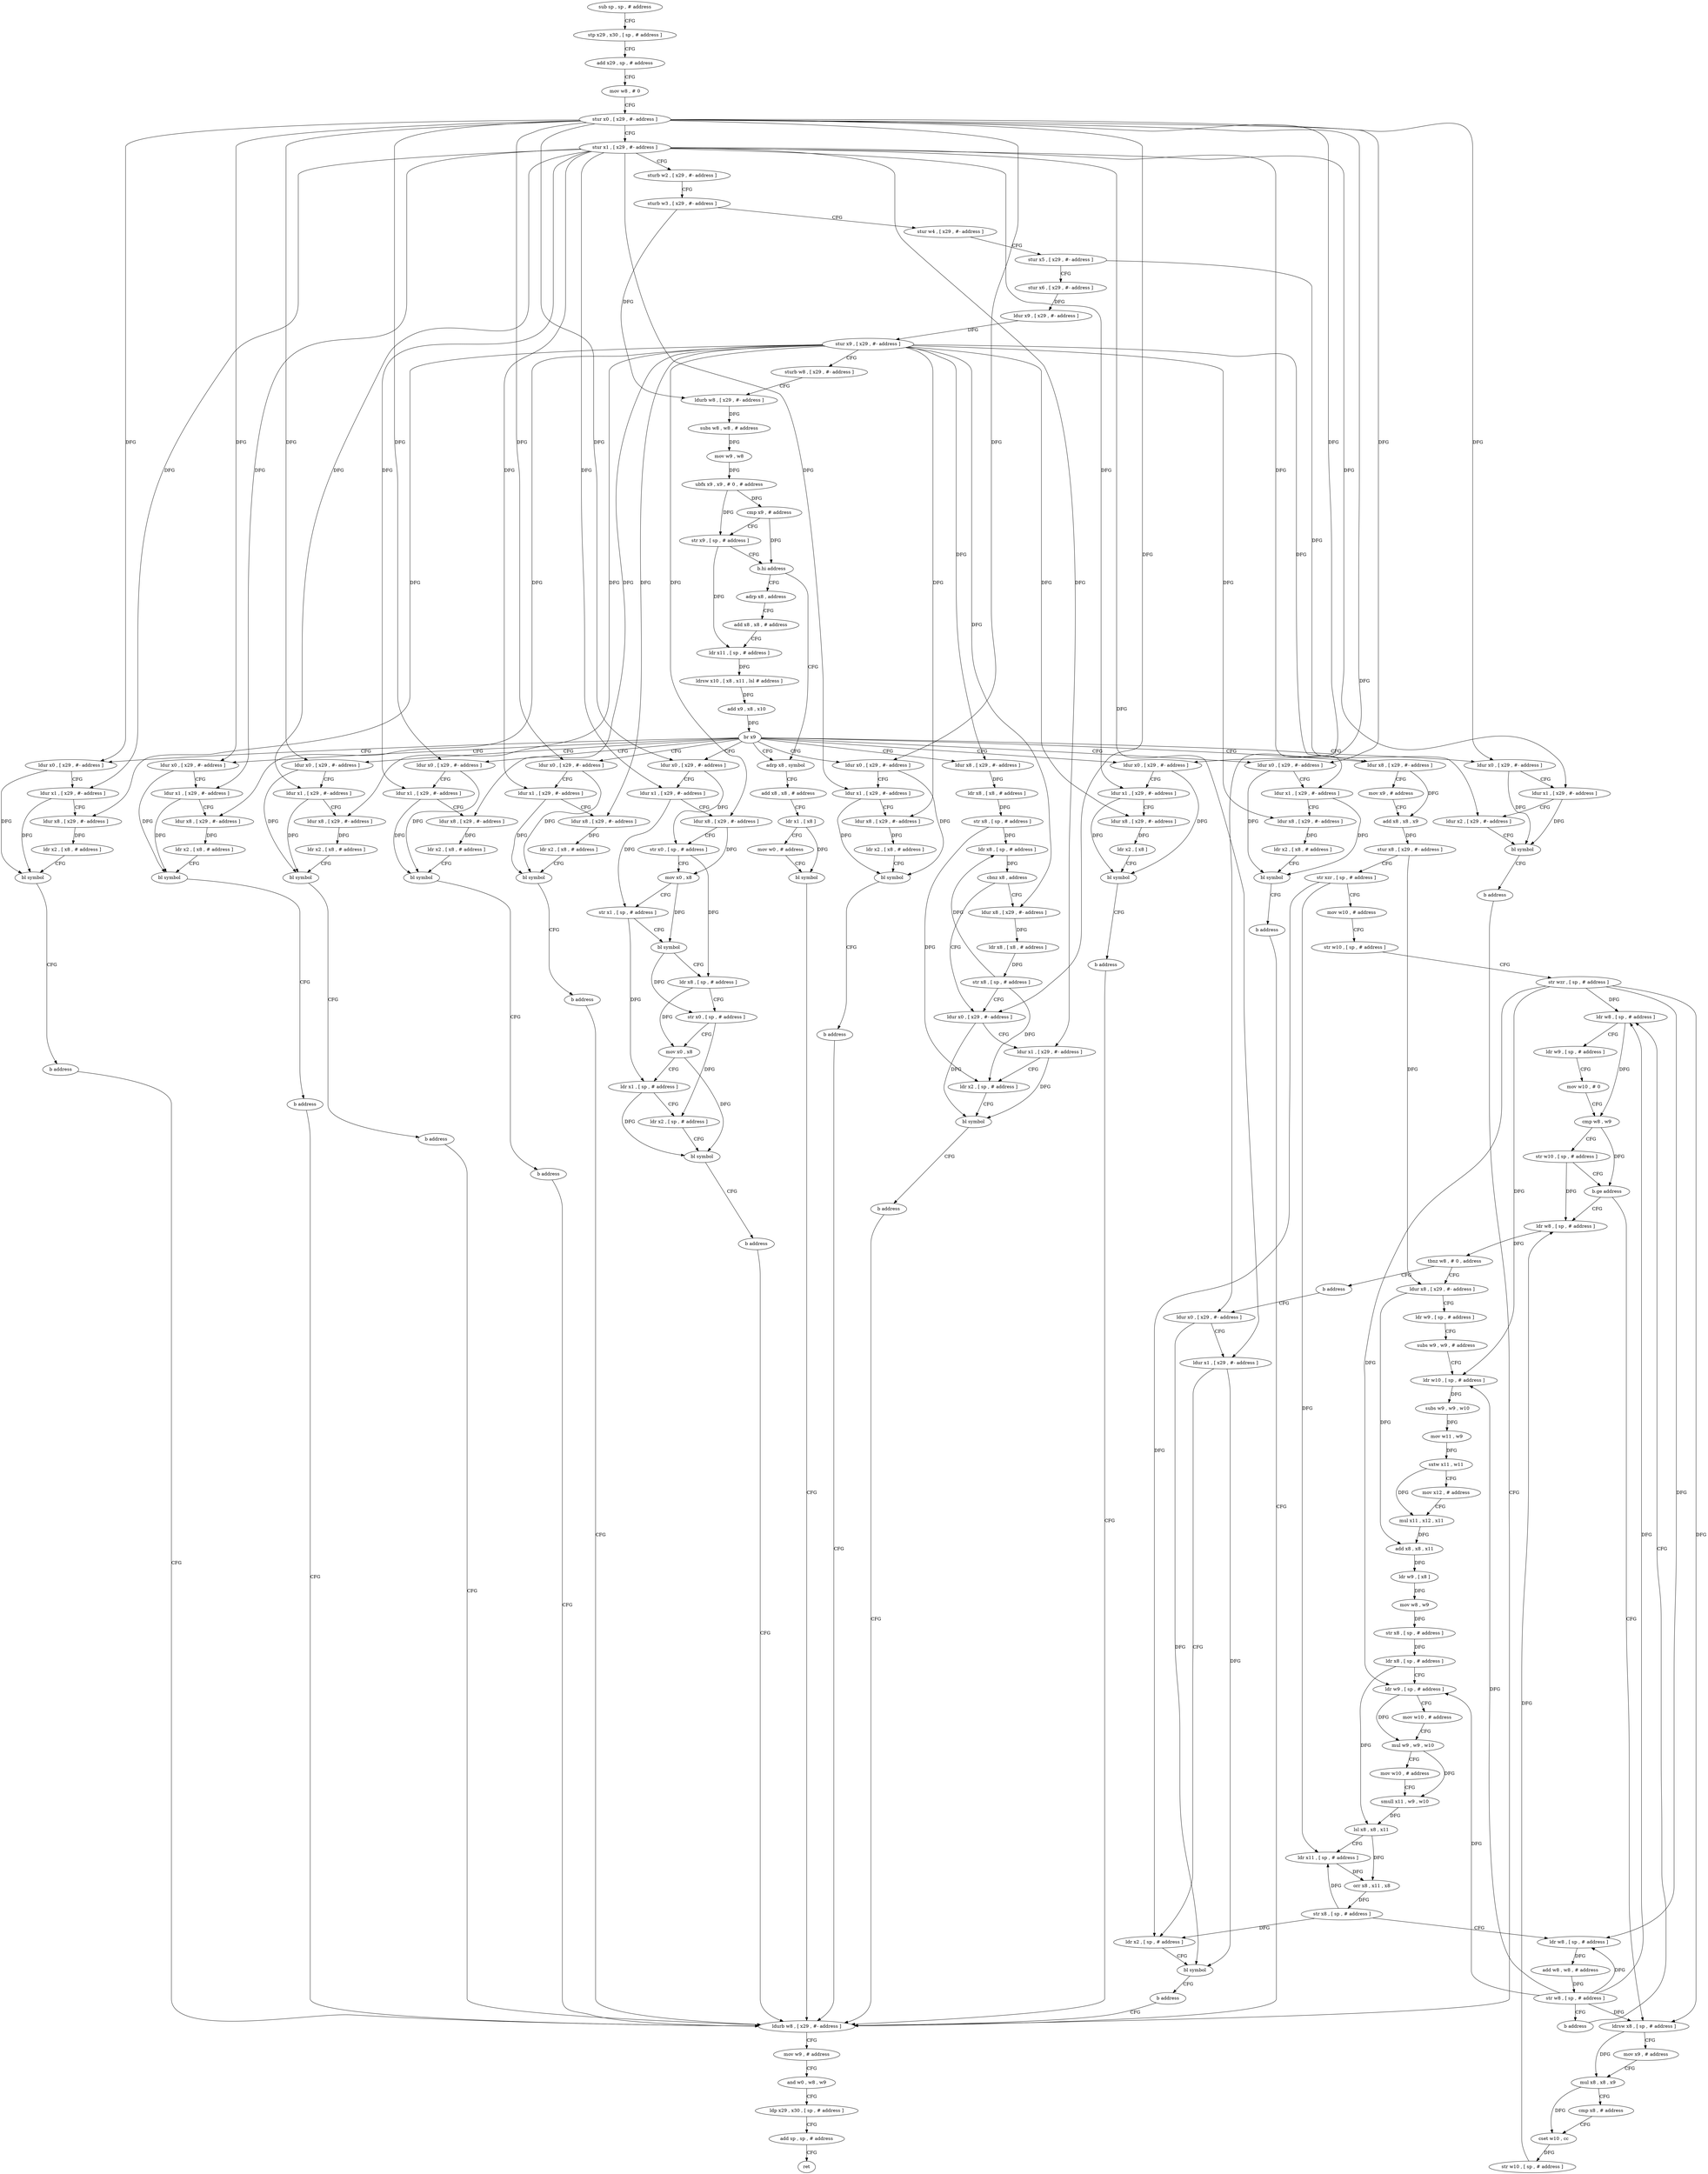 digraph "func" {
"4208752" [label = "sub sp , sp , # address" ]
"4208756" [label = "stp x29 , x30 , [ sp , # address ]" ]
"4208760" [label = "add x29 , sp , # address" ]
"4208764" [label = "mov w8 , # 0" ]
"4208768" [label = "stur x0 , [ x29 , #- address ]" ]
"4208772" [label = "stur x1 , [ x29 , #- address ]" ]
"4208776" [label = "sturb w2 , [ x29 , #- address ]" ]
"4208780" [label = "sturb w3 , [ x29 , #- address ]" ]
"4208784" [label = "stur w4 , [ x29 , #- address ]" ]
"4208788" [label = "stur x5 , [ x29 , #- address ]" ]
"4208792" [label = "stur x6 , [ x29 , #- address ]" ]
"4208796" [label = "ldur x9 , [ x29 , #- address ]" ]
"4208800" [label = "stur x9 , [ x29 , #- address ]" ]
"4208804" [label = "sturb w8 , [ x29 , #- address ]" ]
"4208808" [label = "ldurb w8 , [ x29 , #- address ]" ]
"4208812" [label = "subs w8 , w8 , # address" ]
"4208816" [label = "mov w9 , w8" ]
"4208820" [label = "ubfx x9 , x9 , # 0 , # address" ]
"4208824" [label = "cmp x9 , # address" ]
"4208828" [label = "str x9 , [ sp , # address ]" ]
"4208832" [label = "b.hi address" ]
"4209400" [label = "adrp x8 , symbol" ]
"4208836" [label = "adrp x8 , address" ]
"4209404" [label = "add x8 , x8 , # address" ]
"4209408" [label = "ldr x1 , [ x8 ]" ]
"4209412" [label = "mov w0 , # address" ]
"4209416" [label = "bl symbol" ]
"4209420" [label = "ldurb w8 , [ x29 , #- address ]" ]
"4208840" [label = "add x8 , x8 , # address" ]
"4208844" [label = "ldr x11 , [ sp , # address ]" ]
"4208848" [label = "ldrsw x10 , [ x8 , x11 , lsl # address ]" ]
"4208852" [label = "add x9 , x8 , x10" ]
"4208856" [label = "br x9" ]
"4208860" [label = "ldur x0 , [ x29 , #- address ]" ]
"4208880" [label = "ldur x8 , [ x29 , #- address ]" ]
"4209100" [label = "ldur x0 , [ x29 , #- address ]" ]
"4209124" [label = "ldur x0 , [ x29 , #- address ]" ]
"4209148" [label = "ldur x0 , [ x29 , #- address ]" ]
"4209204" [label = "ldur x0 , [ x29 , #- address ]" ]
"4209228" [label = "ldur x0 , [ x29 , #- address ]" ]
"4209252" [label = "ldur x0 , [ x29 , #- address ]" ]
"4209276" [label = "ldur x0 , [ x29 , #- address ]" ]
"4209300" [label = "ldur x8 , [ x29 , #- address ]" ]
"4209352" [label = "ldur x0 , [ x29 , #- address ]" ]
"4209376" [label = "ldur x0 , [ x29 , #- address ]" ]
"4208864" [label = "ldur x1 , [ x29 , #- address ]" ]
"4208868" [label = "ldur x2 , [ x29 , #- address ]" ]
"4208872" [label = "bl symbol" ]
"4208876" [label = "b address" ]
"4208884" [label = "mov x9 , # address" ]
"4208888" [label = "add x8 , x8 , x9" ]
"4208892" [label = "stur x8 , [ x29 , #- address ]" ]
"4208896" [label = "str xzr , [ sp , # address ]" ]
"4208900" [label = "mov w10 , # address" ]
"4208904" [label = "str w10 , [ sp , # address ]" ]
"4208908" [label = "str wzr , [ sp , # address ]" ]
"4208912" [label = "ldr w8 , [ sp , # address ]" ]
"4209104" [label = "ldur x1 , [ x29 , #- address ]" ]
"4209108" [label = "ldur x8 , [ x29 , #- address ]" ]
"4209112" [label = "ldr x2 , [ x8 , # address ]" ]
"4209116" [label = "bl symbol" ]
"4209120" [label = "b address" ]
"4209128" [label = "ldur x1 , [ x29 , #- address ]" ]
"4209132" [label = "ldur x8 , [ x29 , #- address ]" ]
"4209136" [label = "ldr x2 , [ x8 ]" ]
"4209140" [label = "bl symbol" ]
"4209144" [label = "b address" ]
"4209152" [label = "ldur x1 , [ x29 , #- address ]" ]
"4209156" [label = "ldur x8 , [ x29 , #- address ]" ]
"4209160" [label = "str x0 , [ sp , # address ]" ]
"4209164" [label = "mov x0 , x8" ]
"4209168" [label = "str x1 , [ sp , # address ]" ]
"4209172" [label = "bl symbol" ]
"4209176" [label = "ldr x8 , [ sp , # address ]" ]
"4209180" [label = "str x0 , [ sp , # address ]" ]
"4209184" [label = "mov x0 , x8" ]
"4209188" [label = "ldr x1 , [ sp , # address ]" ]
"4209192" [label = "ldr x2 , [ sp , # address ]" ]
"4209196" [label = "bl symbol" ]
"4209200" [label = "b address" ]
"4209208" [label = "ldur x1 , [ x29 , #- address ]" ]
"4209212" [label = "ldur x8 , [ x29 , #- address ]" ]
"4209216" [label = "ldr x2 , [ x8 , # address ]" ]
"4209220" [label = "bl symbol" ]
"4209224" [label = "b address" ]
"4209232" [label = "ldur x1 , [ x29 , #- address ]" ]
"4209236" [label = "ldur x8 , [ x29 , #- address ]" ]
"4209240" [label = "ldr x2 , [ x8 , # address ]" ]
"4209244" [label = "bl symbol" ]
"4209248" [label = "b address" ]
"4209256" [label = "ldur x1 , [ x29 , #- address ]" ]
"4209260" [label = "ldur x8 , [ x29 , #- address ]" ]
"4209264" [label = "ldr x2 , [ x8 , # address ]" ]
"4209268" [label = "bl symbol" ]
"4209272" [label = "b address" ]
"4209280" [label = "ldur x1 , [ x29 , #- address ]" ]
"4209284" [label = "ldur x8 , [ x29 , #- address ]" ]
"4209288" [label = "ldr x2 , [ x8 , # address ]" ]
"4209292" [label = "bl symbol" ]
"4209296" [label = "b address" ]
"4209304" [label = "ldr x8 , [ x8 , # address ]" ]
"4209308" [label = "str x8 , [ sp , # address ]" ]
"4209312" [label = "ldr x8 , [ sp , # address ]" ]
"4209316" [label = "cbnz x8 , address" ]
"4209332" [label = "ldur x0 , [ x29 , #- address ]" ]
"4209320" [label = "ldur x8 , [ x29 , #- address ]" ]
"4209356" [label = "ldur x1 , [ x29 , #- address ]" ]
"4209360" [label = "ldur x8 , [ x29 , #- address ]" ]
"4209364" [label = "ldr x2 , [ x8 , # address ]" ]
"4209368" [label = "bl symbol" ]
"4209372" [label = "b address" ]
"4209380" [label = "ldur x1 , [ x29 , #- address ]" ]
"4209384" [label = "ldur x8 , [ x29 , #- address ]" ]
"4209388" [label = "ldr x2 , [ x8 , # address ]" ]
"4209392" [label = "bl symbol" ]
"4209396" [label = "b address" ]
"4209424" [label = "mov w9 , # address" ]
"4209428" [label = "and w0 , w8 , w9" ]
"4209432" [label = "ldp x29 , x30 , [ sp , # address ]" ]
"4209436" [label = "add sp , sp , # address" ]
"4209440" [label = "ret" ]
"4208960" [label = "ldr w8 , [ sp , # address ]" ]
"4208964" [label = "tbnz w8 , # 0 , address" ]
"4208972" [label = "ldur x8 , [ x29 , #- address ]" ]
"4208968" [label = "b address" ]
"4208936" [label = "ldrsw x8 , [ sp , # address ]" ]
"4208940" [label = "mov x9 , # address" ]
"4208944" [label = "mul x8 , x8 , x9" ]
"4208948" [label = "cmp x8 , # address" ]
"4208952" [label = "cset w10 , cc" ]
"4208956" [label = "str w10 , [ sp , # address ]" ]
"4209336" [label = "ldur x1 , [ x29 , #- address ]" ]
"4209340" [label = "ldr x2 , [ sp , # address ]" ]
"4209344" [label = "bl symbol" ]
"4209348" [label = "b address" ]
"4209324" [label = "ldr x8 , [ x8 , # address ]" ]
"4209328" [label = "str x8 , [ sp , # address ]" ]
"4208976" [label = "ldr w9 , [ sp , # address ]" ]
"4208980" [label = "subs w9 , w9 , # address" ]
"4208984" [label = "ldr w10 , [ sp , # address ]" ]
"4208988" [label = "subs w9 , w9 , w10" ]
"4208992" [label = "mov w11 , w9" ]
"4208996" [label = "sxtw x11 , w11" ]
"4209000" [label = "mov x12 , # address" ]
"4209004" [label = "mul x11 , x12 , x11" ]
"4209008" [label = "add x8 , x8 , x11" ]
"4209012" [label = "ldr w9 , [ x8 ]" ]
"4209016" [label = "mov w8 , w9" ]
"4209020" [label = "str x8 , [ sp , # address ]" ]
"4209024" [label = "ldr x8 , [ sp , # address ]" ]
"4209028" [label = "ldr w9 , [ sp , # address ]" ]
"4209032" [label = "mov w10 , # address" ]
"4209036" [label = "mul w9 , w9 , w10" ]
"4209040" [label = "mov w10 , # address" ]
"4209044" [label = "smull x11 , w9 , w10" ]
"4209048" [label = "lsl x8 , x8 , x11" ]
"4209052" [label = "ldr x11 , [ sp , # address ]" ]
"4209056" [label = "orr x8 , x11 , x8" ]
"4209060" [label = "str x8 , [ sp , # address ]" ]
"4209064" [label = "ldr w8 , [ sp , # address ]" ]
"4209068" [label = "add w8 , w8 , # address" ]
"4209072" [label = "str w8 , [ sp , # address ]" ]
"4209076" [label = "b address" ]
"4209080" [label = "ldur x0 , [ x29 , #- address ]" ]
"4208916" [label = "ldr w9 , [ sp , # address ]" ]
"4208920" [label = "mov w10 , # 0" ]
"4208924" [label = "cmp w8 , w9" ]
"4208928" [label = "str w10 , [ sp , # address ]" ]
"4208932" [label = "b.ge address" ]
"4209084" [label = "ldur x1 , [ x29 , #- address ]" ]
"4209088" [label = "ldr x2 , [ sp , # address ]" ]
"4209092" [label = "bl symbol" ]
"4209096" [label = "b address" ]
"4208752" -> "4208756" [ label = "CFG" ]
"4208756" -> "4208760" [ label = "CFG" ]
"4208760" -> "4208764" [ label = "CFG" ]
"4208764" -> "4208768" [ label = "CFG" ]
"4208768" -> "4208772" [ label = "CFG" ]
"4208768" -> "4208860" [ label = "DFG" ]
"4208768" -> "4209100" [ label = "DFG" ]
"4208768" -> "4209124" [ label = "DFG" ]
"4208768" -> "4209148" [ label = "DFG" ]
"4208768" -> "4209204" [ label = "DFG" ]
"4208768" -> "4209228" [ label = "DFG" ]
"4208768" -> "4209252" [ label = "DFG" ]
"4208768" -> "4209276" [ label = "DFG" ]
"4208768" -> "4209352" [ label = "DFG" ]
"4208768" -> "4209376" [ label = "DFG" ]
"4208768" -> "4209332" [ label = "DFG" ]
"4208768" -> "4209080" [ label = "DFG" ]
"4208772" -> "4208776" [ label = "CFG" ]
"4208772" -> "4208864" [ label = "DFG" ]
"4208772" -> "4209104" [ label = "DFG" ]
"4208772" -> "4209128" [ label = "DFG" ]
"4208772" -> "4209152" [ label = "DFG" ]
"4208772" -> "4209208" [ label = "DFG" ]
"4208772" -> "4209232" [ label = "DFG" ]
"4208772" -> "4209256" [ label = "DFG" ]
"4208772" -> "4209280" [ label = "DFG" ]
"4208772" -> "4209356" [ label = "DFG" ]
"4208772" -> "4209380" [ label = "DFG" ]
"4208772" -> "4209336" [ label = "DFG" ]
"4208772" -> "4209084" [ label = "DFG" ]
"4208776" -> "4208780" [ label = "CFG" ]
"4208780" -> "4208784" [ label = "CFG" ]
"4208780" -> "4208808" [ label = "DFG" ]
"4208784" -> "4208788" [ label = "CFG" ]
"4208788" -> "4208792" [ label = "CFG" ]
"4208788" -> "4208868" [ label = "DFG" ]
"4208792" -> "4208796" [ label = "DFG" ]
"4208796" -> "4208800" [ label = "DFG" ]
"4208800" -> "4208804" [ label = "CFG" ]
"4208800" -> "4208880" [ label = "DFG" ]
"4208800" -> "4209108" [ label = "DFG" ]
"4208800" -> "4209132" [ label = "DFG" ]
"4208800" -> "4209156" [ label = "DFG" ]
"4208800" -> "4209212" [ label = "DFG" ]
"4208800" -> "4209236" [ label = "DFG" ]
"4208800" -> "4209260" [ label = "DFG" ]
"4208800" -> "4209284" [ label = "DFG" ]
"4208800" -> "4209300" [ label = "DFG" ]
"4208800" -> "4209360" [ label = "DFG" ]
"4208800" -> "4209384" [ label = "DFG" ]
"4208800" -> "4209320" [ label = "DFG" ]
"4208804" -> "4208808" [ label = "CFG" ]
"4208808" -> "4208812" [ label = "DFG" ]
"4208812" -> "4208816" [ label = "DFG" ]
"4208816" -> "4208820" [ label = "DFG" ]
"4208820" -> "4208824" [ label = "DFG" ]
"4208820" -> "4208828" [ label = "DFG" ]
"4208824" -> "4208828" [ label = "CFG" ]
"4208824" -> "4208832" [ label = "DFG" ]
"4208828" -> "4208832" [ label = "CFG" ]
"4208828" -> "4208844" [ label = "DFG" ]
"4208832" -> "4209400" [ label = "CFG" ]
"4208832" -> "4208836" [ label = "CFG" ]
"4209400" -> "4209404" [ label = "CFG" ]
"4208836" -> "4208840" [ label = "CFG" ]
"4209404" -> "4209408" [ label = "CFG" ]
"4209408" -> "4209412" [ label = "CFG" ]
"4209408" -> "4209416" [ label = "DFG" ]
"4209412" -> "4209416" [ label = "CFG" ]
"4209416" -> "4209420" [ label = "CFG" ]
"4209420" -> "4209424" [ label = "CFG" ]
"4208840" -> "4208844" [ label = "CFG" ]
"4208844" -> "4208848" [ label = "DFG" ]
"4208848" -> "4208852" [ label = "DFG" ]
"4208852" -> "4208856" [ label = "DFG" ]
"4208856" -> "4208860" [ label = "CFG" ]
"4208856" -> "4208880" [ label = "CFG" ]
"4208856" -> "4209100" [ label = "CFG" ]
"4208856" -> "4209124" [ label = "CFG" ]
"4208856" -> "4209148" [ label = "CFG" ]
"4208856" -> "4209204" [ label = "CFG" ]
"4208856" -> "4209228" [ label = "CFG" ]
"4208856" -> "4209252" [ label = "CFG" ]
"4208856" -> "4209276" [ label = "CFG" ]
"4208856" -> "4209300" [ label = "CFG" ]
"4208856" -> "4209352" [ label = "CFG" ]
"4208856" -> "4209376" [ label = "CFG" ]
"4208856" -> "4209400" [ label = "CFG" ]
"4208860" -> "4208864" [ label = "CFG" ]
"4208860" -> "4208872" [ label = "DFG" ]
"4208880" -> "4208884" [ label = "CFG" ]
"4208880" -> "4208888" [ label = "DFG" ]
"4209100" -> "4209104" [ label = "CFG" ]
"4209100" -> "4209116" [ label = "DFG" ]
"4209124" -> "4209128" [ label = "CFG" ]
"4209124" -> "4209140" [ label = "DFG" ]
"4209148" -> "4209152" [ label = "CFG" ]
"4209148" -> "4209160" [ label = "DFG" ]
"4209204" -> "4209208" [ label = "CFG" ]
"4209204" -> "4209220" [ label = "DFG" ]
"4209228" -> "4209232" [ label = "CFG" ]
"4209228" -> "4209244" [ label = "DFG" ]
"4209252" -> "4209256" [ label = "CFG" ]
"4209252" -> "4209268" [ label = "DFG" ]
"4209276" -> "4209280" [ label = "CFG" ]
"4209276" -> "4209292" [ label = "DFG" ]
"4209300" -> "4209304" [ label = "DFG" ]
"4209352" -> "4209356" [ label = "CFG" ]
"4209352" -> "4209368" [ label = "DFG" ]
"4209376" -> "4209380" [ label = "CFG" ]
"4209376" -> "4209392" [ label = "DFG" ]
"4208864" -> "4208868" [ label = "CFG" ]
"4208864" -> "4208872" [ label = "DFG" ]
"4208868" -> "4208872" [ label = "CFG" ]
"4208872" -> "4208876" [ label = "CFG" ]
"4208876" -> "4209420" [ label = "CFG" ]
"4208884" -> "4208888" [ label = "CFG" ]
"4208888" -> "4208892" [ label = "DFG" ]
"4208892" -> "4208896" [ label = "CFG" ]
"4208892" -> "4208972" [ label = "DFG" ]
"4208896" -> "4208900" [ label = "CFG" ]
"4208896" -> "4209052" [ label = "DFG" ]
"4208896" -> "4209088" [ label = "DFG" ]
"4208900" -> "4208904" [ label = "CFG" ]
"4208904" -> "4208908" [ label = "CFG" ]
"4208908" -> "4208912" [ label = "DFG" ]
"4208908" -> "4208936" [ label = "DFG" ]
"4208908" -> "4208984" [ label = "DFG" ]
"4208908" -> "4209028" [ label = "DFG" ]
"4208908" -> "4209064" [ label = "DFG" ]
"4208912" -> "4208916" [ label = "CFG" ]
"4208912" -> "4208924" [ label = "DFG" ]
"4209104" -> "4209108" [ label = "CFG" ]
"4209104" -> "4209116" [ label = "DFG" ]
"4209108" -> "4209112" [ label = "DFG" ]
"4209112" -> "4209116" [ label = "CFG" ]
"4209116" -> "4209120" [ label = "CFG" ]
"4209120" -> "4209420" [ label = "CFG" ]
"4209128" -> "4209132" [ label = "CFG" ]
"4209128" -> "4209140" [ label = "DFG" ]
"4209132" -> "4209136" [ label = "DFG" ]
"4209136" -> "4209140" [ label = "CFG" ]
"4209140" -> "4209144" [ label = "CFG" ]
"4209144" -> "4209420" [ label = "CFG" ]
"4209152" -> "4209156" [ label = "CFG" ]
"4209152" -> "4209168" [ label = "DFG" ]
"4209156" -> "4209160" [ label = "CFG" ]
"4209156" -> "4209164" [ label = "DFG" ]
"4209160" -> "4209164" [ label = "CFG" ]
"4209160" -> "4209176" [ label = "DFG" ]
"4209164" -> "4209168" [ label = "CFG" ]
"4209164" -> "4209172" [ label = "DFG" ]
"4209168" -> "4209172" [ label = "CFG" ]
"4209168" -> "4209188" [ label = "DFG" ]
"4209172" -> "4209176" [ label = "CFG" ]
"4209172" -> "4209180" [ label = "DFG" ]
"4209176" -> "4209180" [ label = "CFG" ]
"4209176" -> "4209184" [ label = "DFG" ]
"4209180" -> "4209184" [ label = "CFG" ]
"4209180" -> "4209192" [ label = "DFG" ]
"4209184" -> "4209188" [ label = "CFG" ]
"4209184" -> "4209196" [ label = "DFG" ]
"4209188" -> "4209192" [ label = "CFG" ]
"4209188" -> "4209196" [ label = "DFG" ]
"4209192" -> "4209196" [ label = "CFG" ]
"4209196" -> "4209200" [ label = "CFG" ]
"4209200" -> "4209420" [ label = "CFG" ]
"4209208" -> "4209212" [ label = "CFG" ]
"4209208" -> "4209220" [ label = "DFG" ]
"4209212" -> "4209216" [ label = "DFG" ]
"4209216" -> "4209220" [ label = "CFG" ]
"4209220" -> "4209224" [ label = "CFG" ]
"4209224" -> "4209420" [ label = "CFG" ]
"4209232" -> "4209236" [ label = "CFG" ]
"4209232" -> "4209244" [ label = "DFG" ]
"4209236" -> "4209240" [ label = "DFG" ]
"4209240" -> "4209244" [ label = "CFG" ]
"4209244" -> "4209248" [ label = "CFG" ]
"4209248" -> "4209420" [ label = "CFG" ]
"4209256" -> "4209260" [ label = "CFG" ]
"4209256" -> "4209268" [ label = "DFG" ]
"4209260" -> "4209264" [ label = "DFG" ]
"4209264" -> "4209268" [ label = "CFG" ]
"4209268" -> "4209272" [ label = "CFG" ]
"4209272" -> "4209420" [ label = "CFG" ]
"4209280" -> "4209284" [ label = "CFG" ]
"4209280" -> "4209292" [ label = "DFG" ]
"4209284" -> "4209288" [ label = "DFG" ]
"4209288" -> "4209292" [ label = "CFG" ]
"4209292" -> "4209296" [ label = "CFG" ]
"4209296" -> "4209420" [ label = "CFG" ]
"4209304" -> "4209308" [ label = "DFG" ]
"4209308" -> "4209312" [ label = "DFG" ]
"4209308" -> "4209340" [ label = "DFG" ]
"4209312" -> "4209316" [ label = "DFG" ]
"4209316" -> "4209332" [ label = "CFG" ]
"4209316" -> "4209320" [ label = "CFG" ]
"4209332" -> "4209336" [ label = "CFG" ]
"4209332" -> "4209344" [ label = "DFG" ]
"4209320" -> "4209324" [ label = "DFG" ]
"4209356" -> "4209360" [ label = "CFG" ]
"4209356" -> "4209368" [ label = "DFG" ]
"4209360" -> "4209364" [ label = "DFG" ]
"4209364" -> "4209368" [ label = "CFG" ]
"4209368" -> "4209372" [ label = "CFG" ]
"4209372" -> "4209420" [ label = "CFG" ]
"4209380" -> "4209384" [ label = "CFG" ]
"4209380" -> "4209392" [ label = "DFG" ]
"4209384" -> "4209388" [ label = "DFG" ]
"4209388" -> "4209392" [ label = "CFG" ]
"4209392" -> "4209396" [ label = "CFG" ]
"4209396" -> "4209420" [ label = "CFG" ]
"4209424" -> "4209428" [ label = "CFG" ]
"4209428" -> "4209432" [ label = "CFG" ]
"4209432" -> "4209436" [ label = "CFG" ]
"4209436" -> "4209440" [ label = "CFG" ]
"4208960" -> "4208964" [ label = "DFG" ]
"4208964" -> "4208972" [ label = "CFG" ]
"4208964" -> "4208968" [ label = "CFG" ]
"4208972" -> "4208976" [ label = "CFG" ]
"4208972" -> "4209008" [ label = "DFG" ]
"4208968" -> "4209080" [ label = "CFG" ]
"4208936" -> "4208940" [ label = "CFG" ]
"4208936" -> "4208944" [ label = "DFG" ]
"4208940" -> "4208944" [ label = "CFG" ]
"4208944" -> "4208948" [ label = "CFG" ]
"4208944" -> "4208952" [ label = "DFG" ]
"4208948" -> "4208952" [ label = "CFG" ]
"4208952" -> "4208956" [ label = "DFG" ]
"4208956" -> "4208960" [ label = "DFG" ]
"4209336" -> "4209340" [ label = "CFG" ]
"4209336" -> "4209344" [ label = "DFG" ]
"4209340" -> "4209344" [ label = "CFG" ]
"4209344" -> "4209348" [ label = "CFG" ]
"4209348" -> "4209420" [ label = "CFG" ]
"4209324" -> "4209328" [ label = "DFG" ]
"4209328" -> "4209332" [ label = "CFG" ]
"4209328" -> "4209312" [ label = "DFG" ]
"4209328" -> "4209340" [ label = "DFG" ]
"4208976" -> "4208980" [ label = "CFG" ]
"4208980" -> "4208984" [ label = "CFG" ]
"4208984" -> "4208988" [ label = "DFG" ]
"4208988" -> "4208992" [ label = "DFG" ]
"4208992" -> "4208996" [ label = "DFG" ]
"4208996" -> "4209000" [ label = "CFG" ]
"4208996" -> "4209004" [ label = "DFG" ]
"4209000" -> "4209004" [ label = "CFG" ]
"4209004" -> "4209008" [ label = "DFG" ]
"4209008" -> "4209012" [ label = "DFG" ]
"4209012" -> "4209016" [ label = "DFG" ]
"4209016" -> "4209020" [ label = "DFG" ]
"4209020" -> "4209024" [ label = "DFG" ]
"4209024" -> "4209028" [ label = "CFG" ]
"4209024" -> "4209048" [ label = "DFG" ]
"4209028" -> "4209032" [ label = "CFG" ]
"4209028" -> "4209036" [ label = "DFG" ]
"4209032" -> "4209036" [ label = "CFG" ]
"4209036" -> "4209040" [ label = "CFG" ]
"4209036" -> "4209044" [ label = "DFG" ]
"4209040" -> "4209044" [ label = "CFG" ]
"4209044" -> "4209048" [ label = "DFG" ]
"4209048" -> "4209052" [ label = "CFG" ]
"4209048" -> "4209056" [ label = "DFG" ]
"4209052" -> "4209056" [ label = "DFG" ]
"4209056" -> "4209060" [ label = "DFG" ]
"4209060" -> "4209064" [ label = "CFG" ]
"4209060" -> "4209052" [ label = "DFG" ]
"4209060" -> "4209088" [ label = "DFG" ]
"4209064" -> "4209068" [ label = "DFG" ]
"4209068" -> "4209072" [ label = "DFG" ]
"4209072" -> "4209076" [ label = "CFG" ]
"4209072" -> "4208912" [ label = "DFG" ]
"4209072" -> "4208936" [ label = "DFG" ]
"4209072" -> "4208984" [ label = "DFG" ]
"4209072" -> "4209028" [ label = "DFG" ]
"4209072" -> "4209064" [ label = "DFG" ]
"4209076" -> "4208912" [ label = "CFG" ]
"4209080" -> "4209084" [ label = "CFG" ]
"4209080" -> "4209092" [ label = "DFG" ]
"4208916" -> "4208920" [ label = "CFG" ]
"4208920" -> "4208924" [ label = "CFG" ]
"4208924" -> "4208928" [ label = "CFG" ]
"4208924" -> "4208932" [ label = "DFG" ]
"4208928" -> "4208932" [ label = "CFG" ]
"4208928" -> "4208960" [ label = "DFG" ]
"4208932" -> "4208960" [ label = "CFG" ]
"4208932" -> "4208936" [ label = "CFG" ]
"4209084" -> "4209088" [ label = "CFG" ]
"4209084" -> "4209092" [ label = "DFG" ]
"4209088" -> "4209092" [ label = "CFG" ]
"4209092" -> "4209096" [ label = "CFG" ]
"4209096" -> "4209420" [ label = "CFG" ]
}
